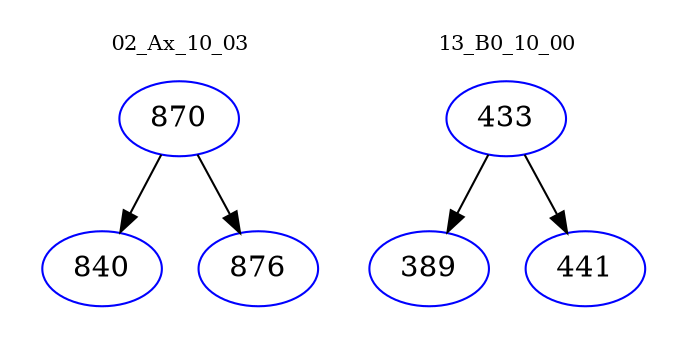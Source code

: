 digraph{
subgraph cluster_0 {
color = white
label = "02_Ax_10_03";
fontsize=10;
T0_870 [label="870", color="blue"]
T0_870 -> T0_840 [color="black"]
T0_840 [label="840", color="blue"]
T0_870 -> T0_876 [color="black"]
T0_876 [label="876", color="blue"]
}
subgraph cluster_1 {
color = white
label = "13_B0_10_00";
fontsize=10;
T1_433 [label="433", color="blue"]
T1_433 -> T1_389 [color="black"]
T1_389 [label="389", color="blue"]
T1_433 -> T1_441 [color="black"]
T1_441 [label="441", color="blue"]
}
}
